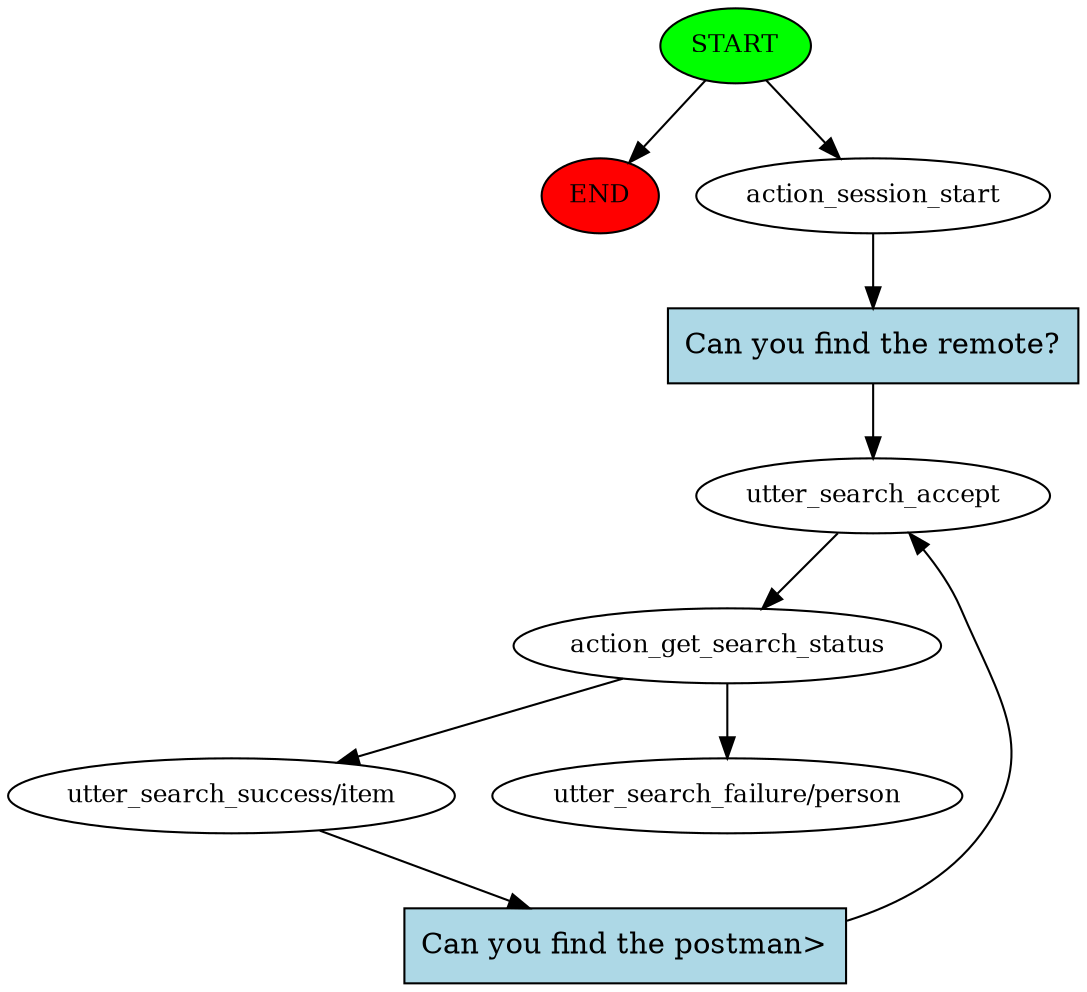digraph  {
0 [class="start active", fillcolor=green, fontsize=12, label=START, style=filled];
"-1" [class=end, fillcolor=red, fontsize=12, label=END, style=filled];
1 [class=active, fontsize=12, label=action_session_start];
2 [class=active, fontsize=12, label=utter_search_accept];
3 [class=active, fontsize=12, label=action_get_search_status];
4 [class=active, fontsize=12, label="utter_search_success/item"];
7 [class="dashed active", fontsize=12, label="utter_search_failure/person"];
8 [class="intent active", fillcolor=lightblue, label="Can you find the remote?", shape=rect, style=filled];
9 [class="intent active", fillcolor=lightblue, label="Can you find the postman>", shape=rect, style=filled];
0 -> "-1"  [class="", key=NONE, label=""];
0 -> 1  [class=active, key=NONE, label=""];
1 -> 8  [class=active, key=0];
2 -> 3  [class=active, key=NONE, label=""];
3 -> 4  [class=active, key=NONE, label=""];
3 -> 7  [class=active, key=NONE, label=""];
4 -> 9  [class=active, key=0];
8 -> 2  [class=active, key=0];
9 -> 2  [class=active, key=0];
}
